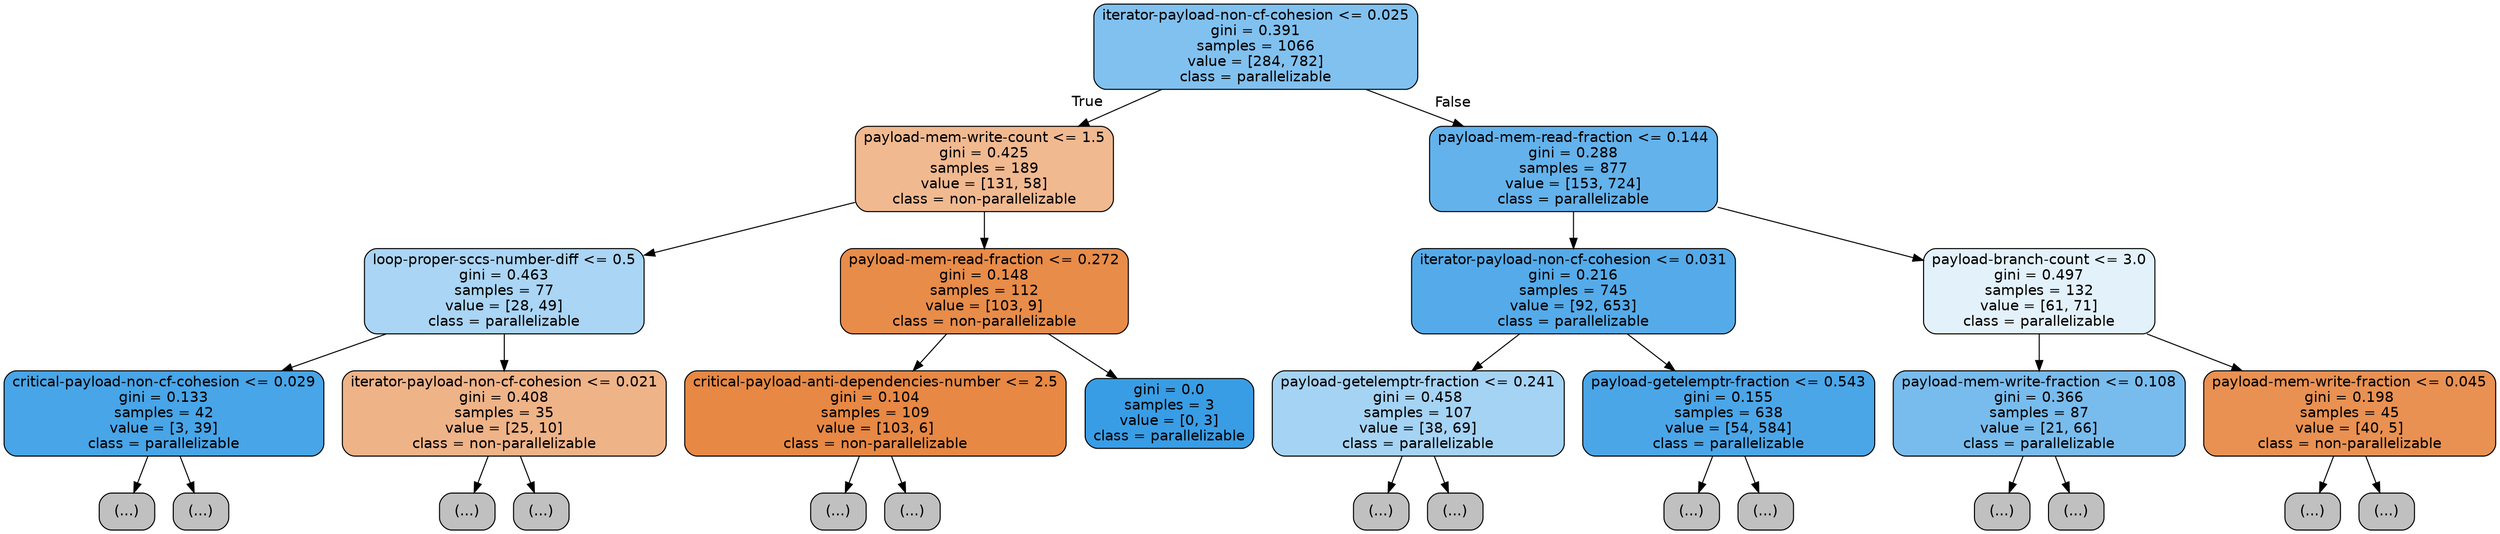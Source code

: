 digraph Tree {
node [shape=box, style="filled, rounded", color="black", fontname=helvetica] ;
edge [fontname=helvetica] ;
0 [label="iterator-payload-non-cf-cohesion <= 0.025\ngini = 0.391\nsamples = 1066\nvalue = [284, 782]\nclass = parallelizable", fillcolor="#399de5a2"] ;
1 [label="payload-mem-write-count <= 1.5\ngini = 0.425\nsamples = 189\nvalue = [131, 58]\nclass = non-parallelizable", fillcolor="#e581398e"] ;
0 -> 1 [labeldistance=2.5, labelangle=45, headlabel="True"] ;
2 [label="loop-proper-sccs-number-diff <= 0.5\ngini = 0.463\nsamples = 77\nvalue = [28, 49]\nclass = parallelizable", fillcolor="#399de56d"] ;
1 -> 2 ;
3 [label="critical-payload-non-cf-cohesion <= 0.029\ngini = 0.133\nsamples = 42\nvalue = [3, 39]\nclass = parallelizable", fillcolor="#399de5eb"] ;
2 -> 3 ;
4 [label="(...)", fillcolor="#C0C0C0"] ;
3 -> 4 ;
5 [label="(...)", fillcolor="#C0C0C0"] ;
3 -> 5 ;
10 [label="iterator-payload-non-cf-cohesion <= 0.021\ngini = 0.408\nsamples = 35\nvalue = [25, 10]\nclass = non-parallelizable", fillcolor="#e5813999"] ;
2 -> 10 ;
11 [label="(...)", fillcolor="#C0C0C0"] ;
10 -> 11 ;
22 [label="(...)", fillcolor="#C0C0C0"] ;
10 -> 22 ;
23 [label="payload-mem-read-fraction <= 0.272\ngini = 0.148\nsamples = 112\nvalue = [103, 9]\nclass = non-parallelizable", fillcolor="#e58139e9"] ;
1 -> 23 ;
24 [label="critical-payload-anti-dependencies-number <= 2.5\ngini = 0.104\nsamples = 109\nvalue = [103, 6]\nclass = non-parallelizable", fillcolor="#e58139f0"] ;
23 -> 24 ;
25 [label="(...)", fillcolor="#C0C0C0"] ;
24 -> 25 ;
38 [label="(...)", fillcolor="#C0C0C0"] ;
24 -> 38 ;
39 [label="gini = 0.0\nsamples = 3\nvalue = [0, 3]\nclass = parallelizable", fillcolor="#399de5ff"] ;
23 -> 39 ;
40 [label="payload-mem-read-fraction <= 0.144\ngini = 0.288\nsamples = 877\nvalue = [153, 724]\nclass = parallelizable", fillcolor="#399de5c9"] ;
0 -> 40 [labeldistance=2.5, labelangle=-45, headlabel="False"] ;
41 [label="iterator-payload-non-cf-cohesion <= 0.031\ngini = 0.216\nsamples = 745\nvalue = [92, 653]\nclass = parallelizable", fillcolor="#399de5db"] ;
40 -> 41 ;
42 [label="payload-getelemptr-fraction <= 0.241\ngini = 0.458\nsamples = 107\nvalue = [38, 69]\nclass = parallelizable", fillcolor="#399de573"] ;
41 -> 42 ;
43 [label="(...)", fillcolor="#C0C0C0"] ;
42 -> 43 ;
50 [label="(...)", fillcolor="#C0C0C0"] ;
42 -> 50 ;
65 [label="payload-getelemptr-fraction <= 0.543\ngini = 0.155\nsamples = 638\nvalue = [54, 584]\nclass = parallelizable", fillcolor="#399de5e7"] ;
41 -> 65 ;
66 [label="(...)", fillcolor="#C0C0C0"] ;
65 -> 66 ;
151 [label="(...)", fillcolor="#C0C0C0"] ;
65 -> 151 ;
152 [label="payload-branch-count <= 3.0\ngini = 0.497\nsamples = 132\nvalue = [61, 71]\nclass = parallelizable", fillcolor="#399de524"] ;
40 -> 152 ;
153 [label="payload-mem-write-fraction <= 0.108\ngini = 0.366\nsamples = 87\nvalue = [21, 66]\nclass = parallelizable", fillcolor="#399de5ae"] ;
152 -> 153 ;
154 [label="(...)", fillcolor="#C0C0C0"] ;
153 -> 154 ;
181 [label="(...)", fillcolor="#C0C0C0"] ;
153 -> 181 ;
182 [label="payload-mem-write-fraction <= 0.045\ngini = 0.198\nsamples = 45\nvalue = [40, 5]\nclass = non-parallelizable", fillcolor="#e58139df"] ;
152 -> 182 ;
183 [label="(...)", fillcolor="#C0C0C0"] ;
182 -> 183 ;
186 [label="(...)", fillcolor="#C0C0C0"] ;
182 -> 186 ;
}